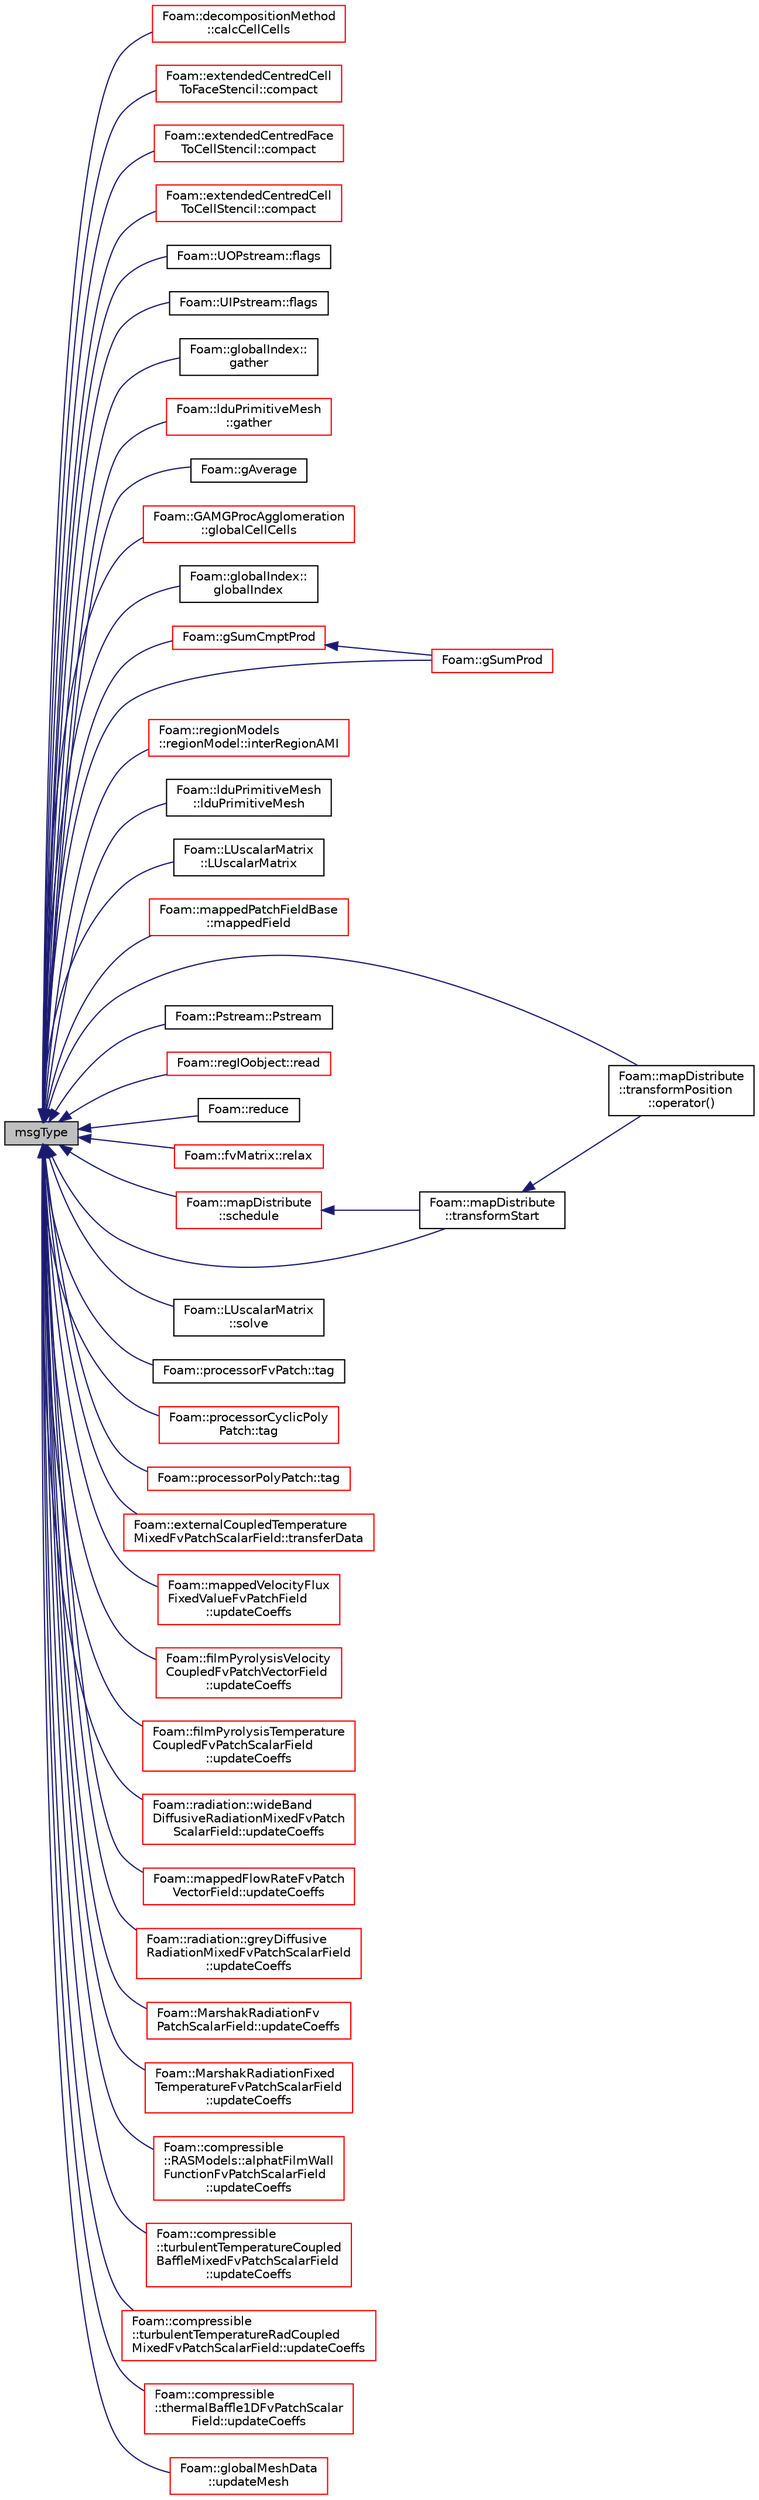 digraph "msgType"
{
  bgcolor="transparent";
  edge [fontname="Helvetica",fontsize="10",labelfontname="Helvetica",labelfontsize="10"];
  node [fontname="Helvetica",fontsize="10",shape=record];
  rankdir="LR";
  Node1 [label="msgType",height=0.2,width=0.4,color="black", fillcolor="grey75", style="filled", fontcolor="black"];
  Node1 -> Node2 [dir="back",color="midnightblue",fontsize="10",style="solid",fontname="Helvetica"];
  Node2 [label="Foam::decompositionMethod\l::calcCellCells",height=0.2,width=0.4,color="red",URL="$a00506.html#a86727d8c968e3ae5d8f394879e2b3c8a",tooltip="Helper: determine (local or global) cellCells from mesh. "];
  Node1 -> Node3 [dir="back",color="midnightblue",fontsize="10",style="solid",fontname="Helvetica"];
  Node3 [label="Foam::extendedCentredCell\lToFaceStencil::compact",height=0.2,width=0.4,color="red",URL="$a00698.html#a043cdfc194924194e381a986c229569e",tooltip="After removing elements from the stencil adapt the schedule (map). "];
  Node1 -> Node4 [dir="back",color="midnightblue",fontsize="10",style="solid",fontname="Helvetica"];
  Node4 [label="Foam::extendedCentredFace\lToCellStencil::compact",height=0.2,width=0.4,color="red",URL="$a00699.html#a043cdfc194924194e381a986c229569e",tooltip="After removing elements from the stencil adapt the schedule (map). "];
  Node1 -> Node5 [dir="back",color="midnightblue",fontsize="10",style="solid",fontname="Helvetica"];
  Node5 [label="Foam::extendedCentredCell\lToCellStencil::compact",height=0.2,width=0.4,color="red",URL="$a00697.html#a043cdfc194924194e381a986c229569e",tooltip="After removing elements from the stencil adapt the schedule (map). "];
  Node1 -> Node6 [dir="back",color="midnightblue",fontsize="10",style="solid",fontname="Helvetica"];
  Node6 [label="Foam::UOPstream::flags",height=0.2,width=0.4,color="black",URL="$a02777.html#aae0c4712818b0e951b1043a1ae55f279",tooltip="Return flags of output stream. "];
  Node1 -> Node7 [dir="back",color="midnightblue",fontsize="10",style="solid",fontname="Helvetica"];
  Node7 [label="Foam::UIPstream::flags",height=0.2,width=0.4,color="black",URL="$a02748.html#aae0c4712818b0e951b1043a1ae55f279",tooltip="Return flags of output stream. "];
  Node1 -> Node8 [dir="back",color="midnightblue",fontsize="10",style="solid",fontname="Helvetica"];
  Node8 [label="Foam::globalIndex::\lgather",height=0.2,width=0.4,color="black",URL="$a00933.html#a71848f5e700e87cdfd5882949351f7c0",tooltip="Collect data in processor order on master (== procIDs[0]). "];
  Node1 -> Node9 [dir="back",color="midnightblue",fontsize="10",style="solid",fontname="Helvetica"];
  Node9 [label="Foam::lduPrimitiveMesh\l::gather",height=0.2,width=0.4,color="red",URL="$a01287.html#ad7514c3eec68fa18c472b5dfe1c2b5a4",tooltip="Gather meshes from other processors onto procIDs[0]. "];
  Node1 -> Node10 [dir="back",color="midnightblue",fontsize="10",style="solid",fontname="Helvetica"];
  Node10 [label="Foam::gAverage",height=0.2,width=0.4,color="black",URL="$a10758.html#a21de4faef936da2f6e8205e287029228"];
  Node1 -> Node11 [dir="back",color="midnightblue",fontsize="10",style="solid",fontname="Helvetica"];
  Node11 [label="Foam::GAMGProcAgglomeration\l::globalCellCells",height=0.2,width=0.4,color="red",URL="$a00902.html#a59b7daeb97bb6479a59cdeacff965dc5",tooltip="Debug: calculate global cell-cells. "];
  Node1 -> Node12 [dir="back",color="midnightblue",fontsize="10",style="solid",fontname="Helvetica"];
  Node12 [label="Foam::globalIndex::\lglobalIndex",height=0.2,width=0.4,color="black",URL="$a00933.html#a39ebbeaca6850dfbcf3f8c2d7305feb9",tooltip="Construct from local max size. Does communication with default. "];
  Node1 -> Node13 [dir="back",color="midnightblue",fontsize="10",style="solid",fontname="Helvetica"];
  Node13 [label="Foam::gSumCmptProd",height=0.2,width=0.4,color="red",URL="$a10758.html#afe5291c470b6a434026fb71cb9b8814c"];
  Node13 -> Node14 [dir="back",color="midnightblue",fontsize="10",style="solid",fontname="Helvetica"];
  Node14 [label="Foam::gSumProd",height=0.2,width=0.4,color="red",URL="$a10758.html#a415d3d5e182ef5f78f3e8f5459487069"];
  Node1 -> Node14 [dir="back",color="midnightblue",fontsize="10",style="solid",fontname="Helvetica"];
  Node1 -> Node15 [dir="back",color="midnightblue",fontsize="10",style="solid",fontname="Helvetica"];
  Node15 [label="Foam::regionModels\l::regionModel::interRegionAMI",height=0.2,width=0.4,color="red",URL="$a02138.html#a54101281c21a9eda1277e3fe4c1c596e",tooltip="Create or return a new inter-region AMI object. "];
  Node1 -> Node16 [dir="back",color="midnightblue",fontsize="10",style="solid",fontname="Helvetica"];
  Node16 [label="Foam::lduPrimitiveMesh\l::lduPrimitiveMesh",height=0.2,width=0.4,color="black",URL="$a01287.html#aeae1eb8af27cafdc116980dd48968d19",tooltip="Construct by combining multiple meshes. The meshes come from. "];
  Node1 -> Node17 [dir="back",color="midnightblue",fontsize="10",style="solid",fontname="Helvetica"];
  Node17 [label="Foam::LUscalarMatrix\l::LUscalarMatrix",height=0.2,width=0.4,color="black",URL="$a01391.html#aebab11f1a492c2f8e5e99c3e138253ce",tooltip="Construct from lduMatrix and perform LU decomposition. "];
  Node1 -> Node18 [dir="back",color="midnightblue",fontsize="10",style="solid",fontname="Helvetica"];
  Node18 [label="Foam::mappedPatchFieldBase\l::mappedField",height=0.2,width=0.4,color="red",URL="$a01424.html#af85b5ce63e4be45def690103f387de9a",tooltip="Map sampleField onto *this patch. "];
  Node1 -> Node19 [dir="back",color="midnightblue",fontsize="10",style="solid",fontname="Helvetica"];
  Node19 [label="Foam::mapDistribute\l::transformPosition\l::operator()",height=0.2,width=0.4,color="black",URL="$a02676.html#a5103d9ce6de9980590a53094344b66c0"];
  Node1 -> Node20 [dir="back",color="midnightblue",fontsize="10",style="solid",fontname="Helvetica"];
  Node20 [label="Foam::Pstream::Pstream",height=0.2,width=0.4,color="black",URL="$a02021.html#a2b31c5d4673e1c7d7366b8b6bf47830d",tooltip="Construct given optional buffer size. "];
  Node1 -> Node21 [dir="back",color="midnightblue",fontsize="10",style="solid",fontname="Helvetica"];
  Node21 [label="Foam::regIOobject::read",height=0.2,width=0.4,color="red",URL="$a02152.html#af816873151ddb0126e98bb2f914d8ed5",tooltip="Read object. "];
  Node1 -> Node22 [dir="back",color="midnightblue",fontsize="10",style="solid",fontname="Helvetica"];
  Node22 [label="Foam::reduce",height=0.2,width=0.4,color="black",URL="$a10758.html#ab8ee16c289a3576d52f14d6bfb963e4c"];
  Node1 -> Node23 [dir="back",color="midnightblue",fontsize="10",style="solid",fontname="Helvetica"];
  Node23 [label="Foam::fvMatrix::relax",height=0.2,width=0.4,color="red",URL="$a00877.html#a06343b944c91a56352ebf646011c212e",tooltip="Relax matrix (for steady-state solution). "];
  Node1 -> Node24 [dir="back",color="midnightblue",fontsize="10",style="solid",fontname="Helvetica"];
  Node24 [label="Foam::mapDistribute\l::schedule",height=0.2,width=0.4,color="red",URL="$a01405.html#a29cfdd8ae6b2f25bc5294fb74d47ce50",tooltip="Return a schedule. Demand driven. See above. "];
  Node24 -> Node25 [dir="back",color="midnightblue",fontsize="10",style="solid",fontname="Helvetica"];
  Node25 [label="Foam::mapDistribute\l::transformStart",height=0.2,width=0.4,color="black",URL="$a01405.html#ad81500f3e446cb0a0fa323d46e6c8575",tooltip="Destination in constructMap for transformed elements. "];
  Node25 -> Node19 [dir="back",color="midnightblue",fontsize="10",style="solid",fontname="Helvetica"];
  Node1 -> Node26 [dir="back",color="midnightblue",fontsize="10",style="solid",fontname="Helvetica"];
  Node26 [label="Foam::LUscalarMatrix\l::solve",height=0.2,width=0.4,color="black",URL="$a01391.html#abc0f0843de18d8cdd9b9a86358957e50"];
  Node1 -> Node27 [dir="back",color="midnightblue",fontsize="10",style="solid",fontname="Helvetica"];
  Node27 [label="Foam::processorFvPatch::tag",height=0.2,width=0.4,color="black",URL="$a01990.html#a89e5c03f22a8104e39d199c57ea83f4a",tooltip="Return message tag used for sending. "];
  Node1 -> Node28 [dir="back",color="midnightblue",fontsize="10",style="solid",fontname="Helvetica"];
  Node28 [label="Foam::processorCyclicPoly\lPatch::tag",height=0.2,width=0.4,color="red",URL="$a01988.html#aeb56925b80e35f34f6b668e91663d570",tooltip="Return message tag to use for communication. "];
  Node1 -> Node29 [dir="back",color="midnightblue",fontsize="10",style="solid",fontname="Helvetica"];
  Node29 [label="Foam::processorPolyPatch::tag",height=0.2,width=0.4,color="red",URL="$a02000.html#a89e5c03f22a8104e39d199c57ea83f4a",tooltip="Return message tag to use for communication. "];
  Node1 -> Node30 [dir="back",color="midnightblue",fontsize="10",style="solid",fontname="Helvetica"];
  Node30 [label="Foam::externalCoupledTemperature\lMixedFvPatchScalarField::transferData",height=0.2,width=0.4,color="red",URL="$a00707.html#a0b1b3cb36932ce3499b0f68b6172d183",tooltip="Transfer data for external source. "];
  Node1 -> Node25 [dir="back",color="midnightblue",fontsize="10",style="solid",fontname="Helvetica"];
  Node1 -> Node31 [dir="back",color="midnightblue",fontsize="10",style="solid",fontname="Helvetica"];
  Node31 [label="Foam::mappedVelocityFlux\lFixedValueFvPatchField\l::updateCoeffs",height=0.2,width=0.4,color="red",URL="$a01429.html#a7e24eafac629d3733181cd942d4c902f",tooltip="Update the coefficients associated with the patch field. "];
  Node1 -> Node32 [dir="back",color="midnightblue",fontsize="10",style="solid",fontname="Helvetica"];
  Node32 [label="Foam::filmPyrolysisVelocity\lCoupledFvPatchVectorField\l::updateCoeffs",height=0.2,width=0.4,color="red",URL="$a00786.html#a7e24eafac629d3733181cd942d4c902f",tooltip="Update the coefficients associated with the patch field. "];
  Node1 -> Node33 [dir="back",color="midnightblue",fontsize="10",style="solid",fontname="Helvetica"];
  Node33 [label="Foam::filmPyrolysisTemperature\lCoupledFvPatchScalarField\l::updateCoeffs",height=0.2,width=0.4,color="red",URL="$a00785.html#a7e24eafac629d3733181cd942d4c902f",tooltip="Update the coefficients associated with the patch field. "];
  Node1 -> Node34 [dir="back",color="midnightblue",fontsize="10",style="solid",fontname="Helvetica"];
  Node34 [label="Foam::radiation::wideBand\lDiffusiveRadiationMixedFvPatch\lScalarField::updateCoeffs",height=0.2,width=0.4,color="red",URL="$a02886.html#a7e24eafac629d3733181cd942d4c902f",tooltip="Update the coefficients associated with the patch field. "];
  Node1 -> Node35 [dir="back",color="midnightblue",fontsize="10",style="solid",fontname="Helvetica"];
  Node35 [label="Foam::mappedFlowRateFvPatch\lVectorField::updateCoeffs",height=0.2,width=0.4,color="red",URL="$a01421.html#a7e24eafac629d3733181cd942d4c902f",tooltip="Update the coefficients associated with the patch field. "];
  Node1 -> Node36 [dir="back",color="midnightblue",fontsize="10",style="solid",fontname="Helvetica"];
  Node36 [label="Foam::radiation::greyDiffusive\lRadiationMixedFvPatchScalarField\l::updateCoeffs",height=0.2,width=0.4,color="red",URL="$a00956.html#a7e24eafac629d3733181cd942d4c902f",tooltip="Update the coefficients associated with the patch field. "];
  Node1 -> Node37 [dir="back",color="midnightblue",fontsize="10",style="solid",fontname="Helvetica"];
  Node37 [label="Foam::MarshakRadiationFv\lPatchScalarField::updateCoeffs",height=0.2,width=0.4,color="red",URL="$a01437.html#a7e24eafac629d3733181cd942d4c902f",tooltip="Update the coefficients associated with the patch field. "];
  Node1 -> Node38 [dir="back",color="midnightblue",fontsize="10",style="solid",fontname="Helvetica"];
  Node38 [label="Foam::MarshakRadiationFixed\lTemperatureFvPatchScalarField\l::updateCoeffs",height=0.2,width=0.4,color="red",URL="$a01436.html#a7e24eafac629d3733181cd942d4c902f",tooltip="Update the coefficients associated with the patch field. "];
  Node1 -> Node39 [dir="back",color="midnightblue",fontsize="10",style="solid",fontname="Helvetica"];
  Node39 [label="Foam::compressible\l::RASModels::alphatFilmWall\lFunctionFvPatchScalarField\l::updateCoeffs",height=0.2,width=0.4,color="red",URL="$a00040.html#a7e24eafac629d3733181cd942d4c902f",tooltip="Update the coefficients associated with the patch field. "];
  Node1 -> Node40 [dir="back",color="midnightblue",fontsize="10",style="solid",fontname="Helvetica"];
  Node40 [label="Foam::compressible\l::turbulentTemperatureCoupled\lBaffleMixedFvPatchScalarField\l::updateCoeffs",height=0.2,width=0.4,color="red",URL="$a02719.html#a7e24eafac629d3733181cd942d4c902f",tooltip="Update the coefficients associated with the patch field. "];
  Node1 -> Node41 [dir="back",color="midnightblue",fontsize="10",style="solid",fontname="Helvetica"];
  Node41 [label="Foam::compressible\l::turbulentTemperatureRadCoupled\lMixedFvPatchScalarField::updateCoeffs",height=0.2,width=0.4,color="red",URL="$a02720.html#a7e24eafac629d3733181cd942d4c902f",tooltip="Update the coefficients associated with the patch field. "];
  Node1 -> Node42 [dir="back",color="midnightblue",fontsize="10",style="solid",fontname="Helvetica"];
  Node42 [label="Foam::compressible\l::thermalBaffle1DFvPatchScalar\lField::updateCoeffs",height=0.2,width=0.4,color="red",URL="$a02591.html#a7e24eafac629d3733181cd942d4c902f",tooltip="Update the coefficients associated with the patch field. "];
  Node1 -> Node43 [dir="back",color="midnightblue",fontsize="10",style="solid",fontname="Helvetica"];
  Node43 [label="Foam::globalMeshData\l::updateMesh",height=0.2,width=0.4,color="red",URL="$a00935.html#ae5693a309a936ac1040dd48c2881677f",tooltip="Change global mesh data given a topological change. Does a. "];
}
